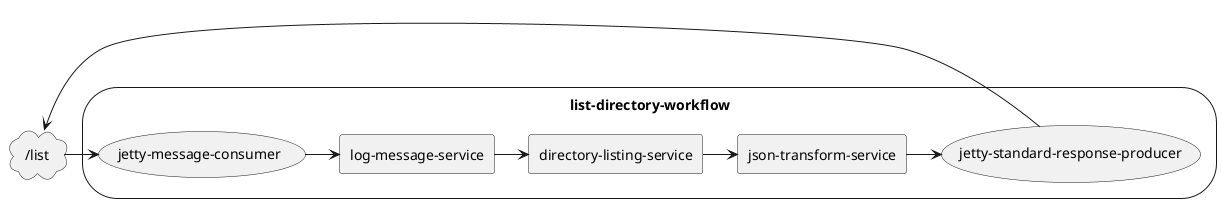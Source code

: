 @startuml
cloud cloud [
/list
]
storage list-directory-workflow {
usecase usecase [
jetty-message-consumer
]
rectangle rectangle1 [       
log-message-service
]
 rectangle rectangle2 [       
directory-listing-service
]
 rectangle rectangle3 [       
json-transform-service
]
usecase usecase2 [
jetty-standard-response-producer
] 
}
cloud -> usecase
usecase -> rectangle1
rectangle1 -> rectangle2
rectangle2 -> rectangle3
rectangle3 -> usecase2
usecase2 -> cloud
@enduml